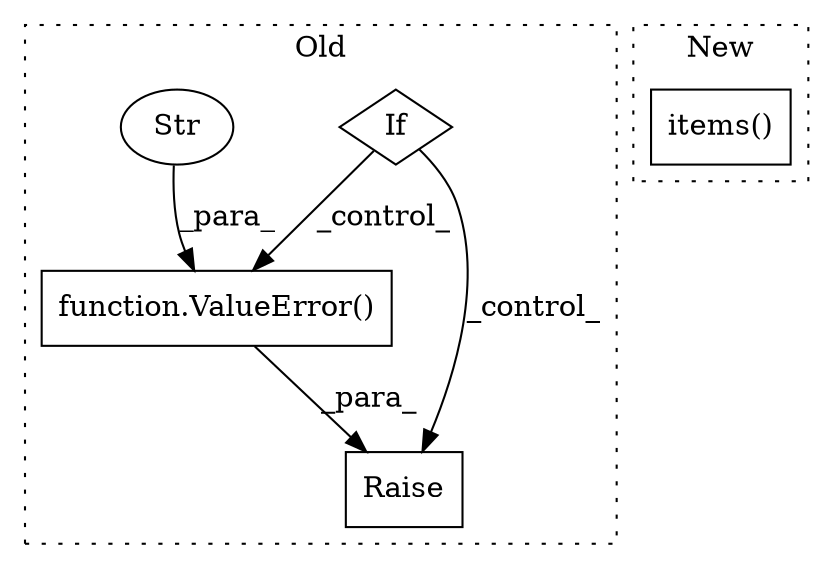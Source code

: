 digraph G {
subgraph cluster0 {
1 [label="function.ValueError()" a="75" s="1783,1924" l="11,1" shape="box"];
3 [label="Raise" a="91" s="1777" l="6" shape="box"];
4 [label="If" a="96" s="1731" l="3" shape="diamond"];
5 [label="Str" a="66" s="1794" l="130" shape="ellipse"];
label = "Old";
style="dotted";
}
subgraph cluster1 {
2 [label="items()" a="75" s="1988" l="15" shape="box"];
label = "New";
style="dotted";
}
1 -> 3 [label="_para_"];
4 -> 3 [label="_control_"];
4 -> 1 [label="_control_"];
5 -> 1 [label="_para_"];
}